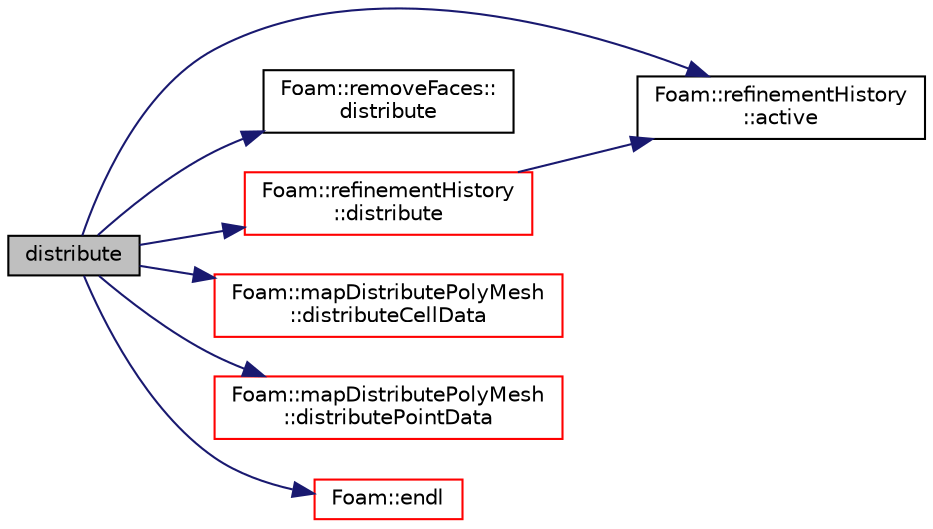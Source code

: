 digraph "distribute"
{
  bgcolor="transparent";
  edge [fontname="Helvetica",fontsize="10",labelfontname="Helvetica",labelfontsize="10"];
  node [fontname="Helvetica",fontsize="10",shape=record];
  rankdir="LR";
  Node1 [label="distribute",height=0.2,width=0.4,color="black", fillcolor="grey75", style="filled", fontcolor="black"];
  Node1 -> Node2 [color="midnightblue",fontsize="10",style="solid",fontname="Helvetica"];
  Node2 [label="Foam::refinementHistory\l::active",height=0.2,width=0.4,color="black",URL="$a02160.html#a6fd1dc792a0b98e6530a7383d4ef3074",tooltip="Is there unrefinement history. Note that this will fall over if. "];
  Node1 -> Node3 [color="midnightblue",fontsize="10",style="solid",fontname="Helvetica"];
  Node3 [label="Foam::removeFaces::\ldistribute",height=0.2,width=0.4,color="black",URL="$a02205.html#a6be2dc3eb1d541aeb83ee0a2adcc0556",tooltip="Force recalculation of locally stored data for mesh distribution. "];
  Node1 -> Node4 [color="midnightblue",fontsize="10",style="solid",fontname="Helvetica"];
  Node4 [label="Foam::refinementHistory\l::distribute",height=0.2,width=0.4,color="red",URL="$a02160.html#a6be2dc3eb1d541aeb83ee0a2adcc0556",tooltip="Update local numbering for mesh redistribution. "];
  Node4 -> Node2 [color="midnightblue",fontsize="10",style="solid",fontname="Helvetica"];
  Node1 -> Node5 [color="midnightblue",fontsize="10",style="solid",fontname="Helvetica"];
  Node5 [label="Foam::mapDistributePolyMesh\l::distributeCellData",height=0.2,width=0.4,color="red",URL="$a01434.html#a4c917734c332fb951c06a69ce644f54e",tooltip="Distribute list of cell data. "];
  Node1 -> Node6 [color="midnightblue",fontsize="10",style="solid",fontname="Helvetica"];
  Node6 [label="Foam::mapDistributePolyMesh\l::distributePointData",height=0.2,width=0.4,color="red",URL="$a01434.html#a28b3767fc7edb4284d32c2dd5e866279",tooltip="Distribute list of point data. "];
  Node1 -> Node7 [color="midnightblue",fontsize="10",style="solid",fontname="Helvetica"];
  Node7 [label="Foam::endl",height=0.2,width=0.4,color="red",URL="$a10974.html#a2db8fe02a0d3909e9351bb4275b23ce4",tooltip="Add newline and flush stream. "];
}
